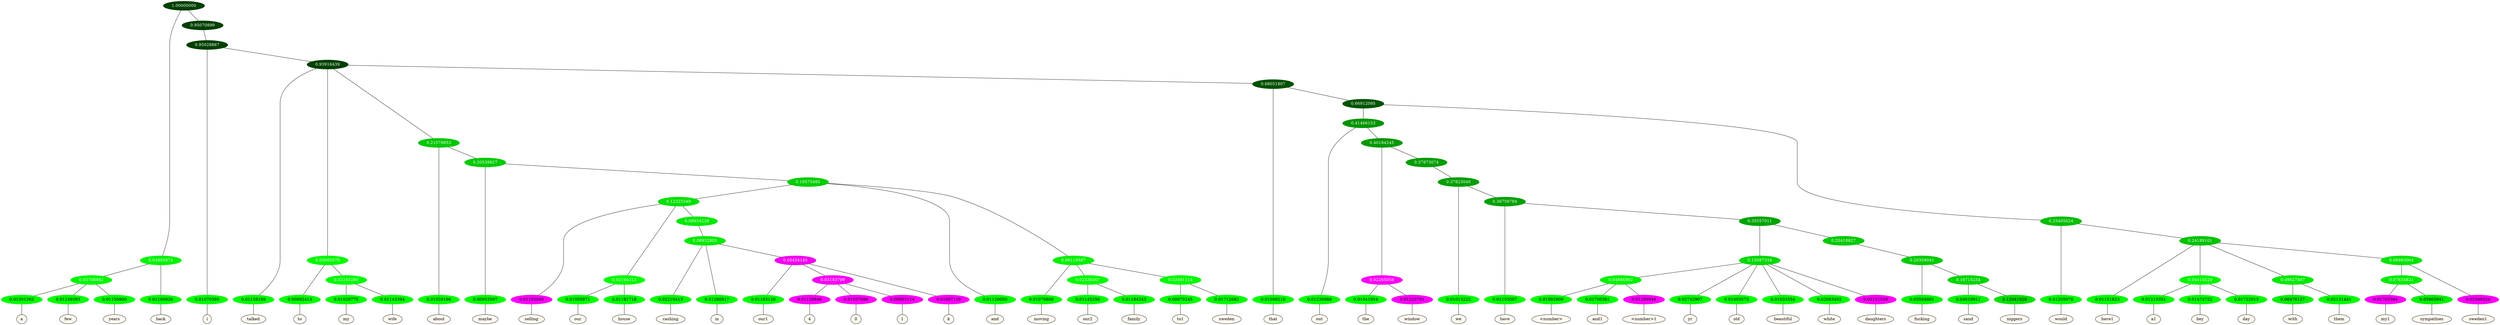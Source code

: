 graph {
	node [format=png height=0.15 nodesep=0.001 ordering=out overlap=prism overlap_scaling=0.01 ranksep=0.001 ratio=0.2 style=filled width=0.15]
	{
		rank=same
		a_w_6 [label=a color=black fillcolor=floralwhite style="filled,solid"]
		a_w_7 [label=few color=black fillcolor=floralwhite style="filled,solid"]
		a_w_8 [label=years color=black fillcolor=floralwhite style="filled,solid"]
		a_w_4 [label=back color=black fillcolor=floralwhite style="filled,solid"]
		a_w_9 [label=i color=black fillcolor=floralwhite style="filled,solid"]
		a_w_11 [label=talked color=black fillcolor=floralwhite style="filled,solid"]
		a_w_15 [label=to color=black fillcolor=floralwhite style="filled,solid"]
		a_w_21 [label=my color=black fillcolor=floralwhite style="filled,solid"]
		a_w_22 [label=wife color=black fillcolor=floralwhite style="filled,solid"]
		a_w_17 [label=about color=black fillcolor=floralwhite style="filled,solid"]
		a_w_23 [label=maybe color=black fillcolor=floralwhite style="filled,solid"]
		a_w_34 [label=selling color=black fillcolor=floralwhite style="filled,solid"]
		a_w_46 [label=our color=black fillcolor=floralwhite style="filled,solid"]
		a_w_47 [label=house color=black fillcolor=floralwhite style="filled,solid"]
		a_w_63 [label=cashing color=black fillcolor=floralwhite style="filled,solid"]
		a_w_64 [label=in color=black fillcolor=floralwhite style="filled,solid"]
		a_w_70 [label=our1 color=black fillcolor=floralwhite style="filled,solid"]
		a_w_75 [label=4 color=black fillcolor=floralwhite style="filled,solid"]
		a_w_76 [label=0 color=black fillcolor=floralwhite style="filled,solid"]
		a_w_77 [label=1 color=black fillcolor=floralwhite style="filled,solid"]
		a_w_72 [label=k color=black fillcolor=floralwhite style="filled,solid"]
		a_w_28 [label=and color=black fillcolor=floralwhite style="filled,solid"]
		a_w_37 [label=moving color=black fillcolor=floralwhite style="filled,solid"]
		a_w_49 [label=our2 color=black fillcolor=floralwhite style="filled,solid"]
		a_w_50 [label=family color=black fillcolor=floralwhite style="filled,solid"]
		a_w_51 [label=to1 color=black fillcolor=floralwhite style="filled,solid"]
		a_w_52 [label=sweden color=black fillcolor=floralwhite style="filled,solid"]
		a_w_19 [label=that color=black fillcolor=floralwhite style="filled,solid"]
		a_w_30 [label=out color=black fillcolor=floralwhite style="filled,solid"]
		a_w_53 [label=the color=black fillcolor=floralwhite style="filled,solid"]
		a_w_54 [label=window color=black fillcolor=floralwhite style="filled,solid"]
		a_w_66 [label=we color=black fillcolor=floralwhite style="filled,solid"]
		a_w_73 [label=have color=black fillcolor=floralwhite style="filled,solid"]
		a_w_87 [label="\<number\>" color=black fillcolor=floralwhite style="filled,solid"]
		a_w_88 [label=and1 color=black fillcolor=floralwhite style="filled,solid"]
		a_w_89 [label="\<number\>1" color=black fillcolor=floralwhite style="filled,solid"]
		a_w_81 [label=yr color=black fillcolor=floralwhite style="filled,solid"]
		a_w_82 [label=old color=black fillcolor=floralwhite style="filled,solid"]
		a_w_83 [label=beautiful color=black fillcolor=floralwhite style="filled,solid"]
		a_w_84 [label=white color=black fillcolor=floralwhite style="filled,solid"]
		a_w_85 [label=daughters color=black fillcolor=floralwhite style="filled,solid"]
		a_w_90 [label=fucking color=black fillcolor=floralwhite style="filled,solid"]
		a_w_92 [label=sand color=black fillcolor=floralwhite style="filled,solid"]
		a_w_93 [label=niggers color=black fillcolor=floralwhite style="filled,solid"]
		a_w_32 [label=would color=black fillcolor=floralwhite style="filled,solid"]
		a_w_42 [label=have1 color=black fillcolor=floralwhite style="filled,solid"]
		a_w_56 [label=a1 color=black fillcolor=floralwhite style="filled,solid"]
		a_w_57 [label=hey color=black fillcolor=floralwhite style="filled,solid"]
		a_w_58 [label=day color=black fillcolor=floralwhite style="filled,solid"]
		a_w_59 [label=with color=black fillcolor=floralwhite style="filled,solid"]
		a_w_60 [label=them color=black fillcolor=floralwhite style="filled,solid"]
		a_w_68 [label=my1 color=black fillcolor=floralwhite style="filled,solid"]
		a_w_69 [label=sympathies color=black fillcolor=floralwhite style="filled,solid"]
		a_w_62 [label=sweden1 color=black fillcolor=floralwhite style="filled,solid"]
	}
	a_n_6 -- a_w_6
	a_n_7 -- a_w_7
	a_n_8 -- a_w_8
	a_n_4 -- a_w_4
	a_n_9 -- a_w_9
	a_n_11 -- a_w_11
	a_n_15 -- a_w_15
	a_n_21 -- a_w_21
	a_n_22 -- a_w_22
	a_n_17 -- a_w_17
	a_n_23 -- a_w_23
	a_n_34 -- a_w_34
	a_n_46 -- a_w_46
	a_n_47 -- a_w_47
	a_n_63 -- a_w_63
	a_n_64 -- a_w_64
	a_n_70 -- a_w_70
	a_n_75 -- a_w_75
	a_n_76 -- a_w_76
	a_n_77 -- a_w_77
	a_n_72 -- a_w_72
	a_n_28 -- a_w_28
	a_n_37 -- a_w_37
	a_n_49 -- a_w_49
	a_n_50 -- a_w_50
	a_n_51 -- a_w_51
	a_n_52 -- a_w_52
	a_n_19 -- a_w_19
	a_n_30 -- a_w_30
	a_n_53 -- a_w_53
	a_n_54 -- a_w_54
	a_n_66 -- a_w_66
	a_n_73 -- a_w_73
	a_n_87 -- a_w_87
	a_n_88 -- a_w_88
	a_n_89 -- a_w_89
	a_n_81 -- a_w_81
	a_n_82 -- a_w_82
	a_n_83 -- a_w_83
	a_n_84 -- a_w_84
	a_n_85 -- a_w_85
	a_n_90 -- a_w_90
	a_n_92 -- a_w_92
	a_n_93 -- a_w_93
	a_n_32 -- a_w_32
	a_n_42 -- a_w_42
	a_n_56 -- a_w_56
	a_n_57 -- a_w_57
	a_n_58 -- a_w_58
	a_n_59 -- a_w_59
	a_n_60 -- a_w_60
	a_n_68 -- a_w_68
	a_n_69 -- a_w_69
	a_n_62 -- a_w_62
	{
		rank=same
		a_n_6 [label=0.01301262 color="0.334 1.000 0.987" fontcolor=black]
		a_n_7 [label=0.01249383 color="0.334 1.000 0.988" fontcolor=black]
		a_n_8 [label=0.01150800 color="0.334 1.000 0.988" fontcolor=black]
		a_n_4 [label=0.01166826 color="0.334 1.000 0.988" fontcolor=black]
		a_n_9 [label=0.01070395 color="0.334 1.000 0.989" fontcolor=black]
		a_n_11 [label=0.01158189 color="0.334 1.000 0.988" fontcolor=black]
		a_n_15 [label=0.00892413 color="0.334 1.000 0.991" fontcolor=black]
		a_n_21 [label=0.01029775 color="0.334 1.000 0.990" fontcolor=black]
		a_n_22 [label=0.01143394 color="0.334 1.000 0.989" fontcolor=black]
		a_n_17 [label=0.01028166 color="0.334 1.000 0.990" fontcolor=black]
		a_n_23 [label=0.00953597 color="0.334 1.000 0.990" fontcolor=black]
		a_n_34 [label=0.01193040 color="0.835 1.000 0.988" fontcolor=black]
		a_n_46 [label=0.01005971 color="0.334 1.000 0.990" fontcolor=black]
		a_n_47 [label=0.01181718 color="0.334 1.000 0.988" fontcolor=black]
		a_n_63 [label=0.02216413 color="0.334 1.000 0.978" fontcolor=black]
		a_n_64 [label=0.01280817 color="0.334 1.000 0.987" fontcolor=black]
		a_n_70 [label=0.01163120 color="0.334 1.000 0.988" fontcolor=black]
		a_n_75 [label=0.01129846 color="0.835 1.000 0.989" fontcolor=black]
		a_n_76 [label=0.01057086 color="0.835 1.000 0.989" fontcolor=black]
		a_n_77 [label=0.00993114 color="0.835 1.000 0.990" fontcolor=black]
		a_n_72 [label=0.01087129 color="0.835 1.000 0.989" fontcolor=black]
		a_n_28 [label=0.01120050 color="0.334 1.000 0.989" fontcolor=black]
		a_n_37 [label=0.01076808 color="0.334 1.000 0.989" fontcolor=black]
		a_n_49 [label=0.01145256 color="0.334 1.000 0.989" fontcolor=black]
		a_n_50 [label=0.01184243 color="0.334 1.000 0.988" fontcolor=black]
		a_n_51 [label=0.00970245 color="0.334 1.000 0.990" fontcolor=black]
		a_n_52 [label=0.01712682 color="0.334 1.000 0.983" fontcolor=black]
		a_n_19 [label=0.01098210 color="0.334 1.000 0.989" fontcolor=black]
		a_n_30 [label=0.01236988 color="0.334 1.000 0.988" fontcolor=black]
		a_n_53 [label=0.01041854 color="0.334 1.000 0.990" fontcolor=black]
		a_n_54 [label=0.01220791 color="0.835 1.000 0.988" fontcolor=black]
		a_n_66 [label=0.01013222 color="0.334 1.000 0.990" fontcolor=black]
		a_n_73 [label=0.01153507 color="0.334 1.000 0.988" fontcolor=black]
		a_n_87 [label=0.01992809 color="0.334 1.000 0.980" fontcolor=black]
		a_n_88 [label=0.01700381 color="0.334 1.000 0.983" fontcolor=black]
		a_n_89 [label=0.01289949 color="0.835 1.000 0.987" fontcolor=black]
		a_n_81 [label=0.02742907 color="0.334 1.000 0.973" fontcolor=black]
		a_n_82 [label=0.01493573 color="0.334 1.000 0.985" fontcolor=black]
		a_n_83 [label=0.01633554 color="0.334 1.000 0.984" fontcolor=black]
		a_n_84 [label=0.02083402 color="0.334 1.000 0.979" fontcolor=black]
		a_n_85 [label=0.02131520 color="0.835 1.000 0.979" fontcolor=black]
		a_n_90 [label=0.03584001 color="0.334 1.000 0.964" fontcolor=black]
		a_n_92 [label=0.04619911 color="0.334 1.000 0.954" fontcolor=black]
		a_n_93 [label=0.12041928 color="0.334 1.000 0.880" fontcolor=black]
		a_n_32 [label=0.01205078 color="0.334 1.000 0.988" fontcolor=black]
		a_n_42 [label=0.01151823 color="0.334 1.000 0.988" fontcolor=black]
		a_n_56 [label=0.01215351 color="0.334 1.000 0.988" fontcolor=black]
		a_n_57 [label=0.01474722 color="0.334 1.000 0.985" fontcolor=black]
		a_n_58 [label=0.01722013 color="0.334 1.000 0.983" fontcolor=black]
		a_n_59 [label=0.06476127 color="0.334 1.000 0.935" fontcolor=black]
		a_n_60 [label=0.02131441 color="0.334 1.000 0.979" fontcolor=black]
		a_n_68 [label=0.01765364 color="0.835 1.000 0.982" fontcolor=black]
		a_n_69 [label=0.05865941 color="0.334 1.000 0.941" fontcolor=black]
		a_n_62 [label=0.02346326 color="0.835 1.000 0.977" fontcolor=black]
	}
	a_n_0 [label=1.00000000 color="0.334 1.000 0.250" fontcolor=grey99]
	a_n_1 [label=0.04885874 color="0.334 1.000 0.951" fontcolor=grey99]
	a_n_0 -- a_n_1
	a_n_2 [label=0.95070899 color="0.334 1.000 0.250" fontcolor=grey99]
	a_n_0 -- a_n_2
	a_n_3 [label=0.03708892 color="0.334 1.000 0.963" fontcolor=grey99]
	a_n_1 -- a_n_3
	a_n_1 -- a_n_4
	a_n_5 [label=0.95028867 color="0.334 1.000 0.250" fontcolor=grey99]
	a_n_2 -- a_n_5
	a_n_3 -- a_n_6
	a_n_3 -- a_n_7
	a_n_3 -- a_n_8
	a_n_5 -- a_n_9
	a_n_10 [label=0.93916439 color="0.334 1.000 0.250" fontcolor=grey99]
	a_n_5 -- a_n_10
	a_n_10 -- a_n_11
	a_n_12 [label=0.03085079 color="0.334 1.000 0.969" fontcolor=grey99]
	a_n_10 -- a_n_12
	a_n_13 [label=0.21579853 color="0.334 1.000 0.784" fontcolor=grey99]
	a_n_10 -- a_n_13
	a_n_14 [label=0.68051807 color="0.334 1.000 0.319" fontcolor=grey99]
	a_n_10 -- a_n_14
	a_n_12 -- a_n_15
	a_n_16 [label=0.02183280 color="0.334 1.000 0.978" fontcolor=grey99]
	a_n_12 -- a_n_16
	a_n_13 -- a_n_17
	a_n_18 [label=0.20539827 color="0.334 1.000 0.795" fontcolor=grey99]
	a_n_13 -- a_n_18
	a_n_14 -- a_n_19
	a_n_20 [label=0.66912095 color="0.334 1.000 0.331" fontcolor=grey99]
	a_n_14 -- a_n_20
	a_n_16 -- a_n_21
	a_n_16 -- a_n_22
	a_n_18 -- a_n_23
	a_n_24 [label=0.19575495 color="0.334 1.000 0.804" fontcolor=grey99]
	a_n_18 -- a_n_24
	a_n_25 [label=0.41466153 color="0.334 1.000 0.585" fontcolor=grey99]
	a_n_20 -- a_n_25
	a_n_26 [label=0.25405024 color="0.334 1.000 0.746" fontcolor=grey99]
	a_n_20 -- a_n_26
	a_n_27 [label=0.12325349 color="0.334 1.000 0.877" fontcolor=grey99]
	a_n_24 -- a_n_27
	a_n_24 -- a_n_28
	a_n_29 [label=0.06119587 color="0.334 1.000 0.939" fontcolor=grey99]
	a_n_24 -- a_n_29
	a_n_25 -- a_n_30
	a_n_31 [label=0.40184245 color="0.334 1.000 0.598" fontcolor=grey99]
	a_n_25 -- a_n_31
	a_n_26 -- a_n_32
	a_n_33 [label=0.24189101 color="0.334 1.000 0.758" fontcolor=grey99]
	a_n_26 -- a_n_33
	a_n_27 -- a_n_34
	a_n_35 [label=0.02194313 color="0.334 1.000 0.978" fontcolor=grey99]
	a_n_27 -- a_n_35
	a_n_36 [label=0.08934229 color="0.334 1.000 0.911" fontcolor=grey99]
	a_n_27 -- a_n_36
	a_n_29 -- a_n_37
	a_n_38 [label=0.02338367 color="0.334 1.000 0.977" fontcolor=grey99]
	a_n_29 -- a_n_38
	a_n_39 [label=0.02691114 color="0.334 1.000 0.973" fontcolor=grey99]
	a_n_29 -- a_n_39
	a_n_40 [label=0.02265058 color="0.835 1.000 0.977" fontcolor=grey99]
	a_n_31 -- a_n_40
	a_n_41 [label=0.37873074 color="0.334 1.000 0.621" fontcolor=grey99]
	a_n_31 -- a_n_41
	a_n_33 -- a_n_42
	a_n_43 [label=0.04415529 color="0.334 1.000 0.956" fontcolor=grey99]
	a_n_33 -- a_n_43
	a_n_44 [label=0.08627897 color="0.334 1.000 0.914" fontcolor=grey99]
	a_n_33 -- a_n_44
	a_n_45 [label=0.09983004 color="0.334 1.000 0.900" fontcolor=grey99]
	a_n_33 -- a_n_45
	a_n_35 -- a_n_46
	a_n_35 -- a_n_47
	a_n_48 [label=0.08932803 color="0.334 1.000 0.911" fontcolor=grey99]
	a_n_36 -- a_n_48
	a_n_38 -- a_n_49
	a_n_38 -- a_n_50
	a_n_39 -- a_n_51
	a_n_39 -- a_n_52
	a_n_40 -- a_n_53
	a_n_40 -- a_n_54
	a_n_55 [label=0.37823040 color="0.334 1.000 0.622" fontcolor=grey99]
	a_n_41 -- a_n_55
	a_n_43 -- a_n_56
	a_n_43 -- a_n_57
	a_n_43 -- a_n_58
	a_n_44 -- a_n_59
	a_n_44 -- a_n_60
	a_n_61 [label=0.07635821 color="0.334 1.000 0.924" fontcolor=grey99]
	a_n_45 -- a_n_61
	a_n_45 -- a_n_62
	a_n_48 -- a_n_63
	a_n_48 -- a_n_64
	a_n_65 [label=0.05434145 color="0.835 1.000 0.946" fontcolor=grey99]
	a_n_48 -- a_n_65
	a_n_55 -- a_n_66
	a_n_67 [label=0.36759784 color="0.334 1.000 0.632" fontcolor=grey99]
	a_n_55 -- a_n_67
	a_n_61 -- a_n_68
	a_n_61 -- a_n_69
	a_n_65 -- a_n_70
	a_n_71 [label=0.03183799 color="0.835 1.000 0.968" fontcolor=grey99]
	a_n_65 -- a_n_71
	a_n_65 -- a_n_72
	a_n_67 -- a_n_73
	a_n_74 [label=0.35557011 color="0.334 1.000 0.644" fontcolor=grey99]
	a_n_67 -- a_n_74
	a_n_71 -- a_n_75
	a_n_71 -- a_n_76
	a_n_71 -- a_n_77
	a_n_78 [label=0.15087334 color="0.334 1.000 0.849" fontcolor=grey99]
	a_n_74 -- a_n_78
	a_n_79 [label=0.20418827 color="0.334 1.000 0.796" fontcolor=grey99]
	a_n_74 -- a_n_79
	a_n_80 [label=0.04986862 color="0.334 1.000 0.950" fontcolor=grey99]
	a_n_78 -- a_n_80
	a_n_78 -- a_n_81
	a_n_78 -- a_n_82
	a_n_78 -- a_n_83
	a_n_78 -- a_n_84
	a_n_78 -- a_n_85
	a_n_86 [label=0.20359041 color="0.334 1.000 0.796" fontcolor=grey99]
	a_n_79 -- a_n_86
	a_n_80 -- a_n_87
	a_n_80 -- a_n_88
	a_n_80 -- a_n_89
	a_n_86 -- a_n_90
	a_n_91 [label=0.16715254 color="0.334 1.000 0.833" fontcolor=grey99]
	a_n_86 -- a_n_91
	a_n_91 -- a_n_92
	a_n_91 -- a_n_93
}
